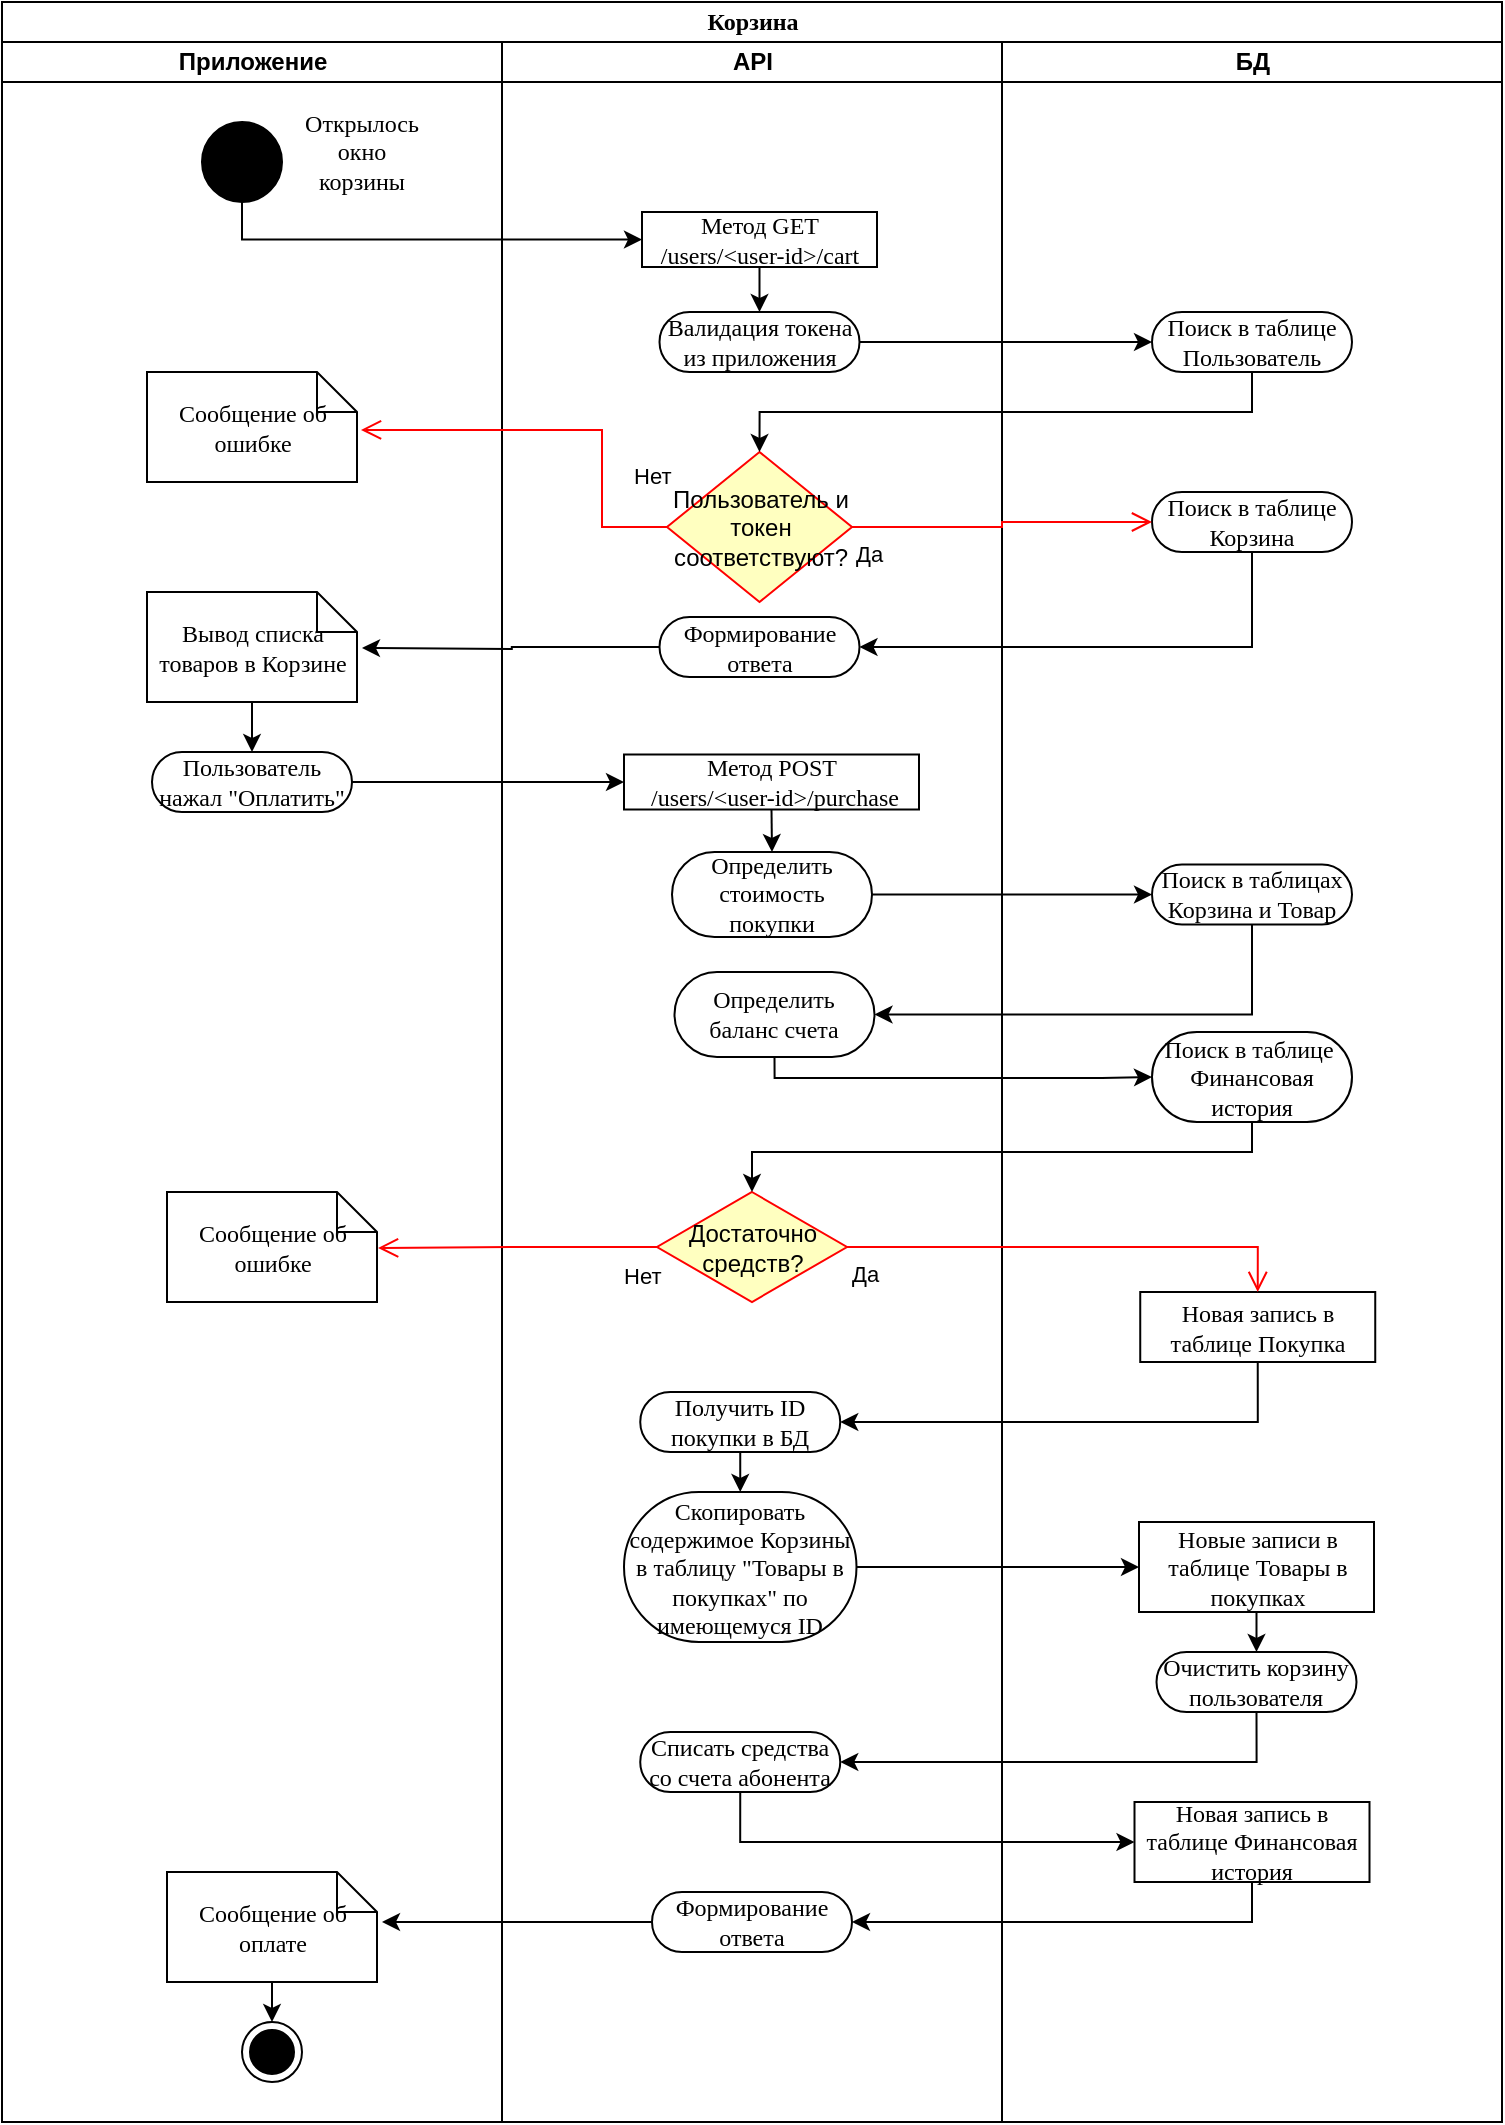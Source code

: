 <mxfile version="20.3.0" type="device"><diagram name="Page-1" id="0783ab3e-0a74-02c8-0abd-f7b4e66b4bec"><mxGraphModel dx="1422" dy="868" grid="1" gridSize="10" guides="1" tooltips="1" connect="1" arrows="1" fold="1" page="1" pageScale="1" pageWidth="850" pageHeight="1100" background="none" math="0" shadow="0"><root><mxCell id="0"/><mxCell id="1" parent="0"/><mxCell id="1c1d494c118603dd-1" value="Корзина" style="swimlane;html=1;childLayout=stackLayout;startSize=20;rounded=0;shadow=0;comic=0;labelBackgroundColor=none;strokeWidth=1;fontFamily=Verdana;fontSize=12;align=center;" parent="1" vertex="1"><mxGeometry x="40" y="30" width="750" height="1060" as="geometry"/></mxCell><mxCell id="1c1d494c118603dd-2" value="Приложение" style="swimlane;html=1;startSize=20;" parent="1c1d494c118603dd-1" vertex="1"><mxGeometry y="20" width="250" height="1040" as="geometry"/></mxCell><mxCell id="60571a20871a0731-4" value="" style="ellipse;whiteSpace=wrap;html=1;rounded=0;shadow=0;comic=0;labelBackgroundColor=none;strokeWidth=1;fillColor=#000000;fontFamily=Verdana;fontSize=12;align=center;" parent="1c1d494c118603dd-2" vertex="1"><mxGeometry x="100" y="40" width="40" height="40" as="geometry"/></mxCell><mxCell id="r3UgvurVyZAMj0sdFlId-1" value="&lt;font face=&quot;Verdana&quot;&gt;Открылось окно корзины&lt;/font&gt;" style="text;html=1;strokeColor=none;fillColor=none;align=center;verticalAlign=middle;whiteSpace=wrap;rounded=0;" parent="1c1d494c118603dd-2" vertex="1"><mxGeometry x="150" y="40" width="60" height="30" as="geometry"/></mxCell><mxCell id="vRtvnYASfrfjT17JIGCq-29" value="Сообщение об ошибке" style="shape=note;whiteSpace=wrap;html=1;rounded=0;shadow=0;comic=0;labelBackgroundColor=none;strokeWidth=1;fontFamily=Verdana;fontSize=12;align=center;size=20;" parent="1c1d494c118603dd-2" vertex="1"><mxGeometry x="72.5" y="165" width="105" height="55" as="geometry"/></mxCell><mxCell id="9ROEcL1nkC8CjOMjEzlu-3" style="edgeStyle=orthogonalEdgeStyle;rounded=0;orthogonalLoop=1;jettySize=auto;html=1;exitX=0.5;exitY=1;exitDx=0;exitDy=0;exitPerimeter=0;entryX=0.5;entryY=0;entryDx=0;entryDy=0;" edge="1" parent="1c1d494c118603dd-2" source="vRtvnYASfrfjT17JIGCq-33" target="9ROEcL1nkC8CjOMjEzlu-2"><mxGeometry relative="1" as="geometry"/></mxCell><mxCell id="vRtvnYASfrfjT17JIGCq-33" value="Вывод списка товаров в Корзине" style="shape=note;whiteSpace=wrap;html=1;rounded=0;shadow=0;comic=0;labelBackgroundColor=none;strokeWidth=1;fontFamily=Verdana;fontSize=12;align=center;size=20;" parent="1c1d494c118603dd-2" vertex="1"><mxGeometry x="72.5" y="275" width="105" height="55" as="geometry"/></mxCell><mxCell id="9ROEcL1nkC8CjOMjEzlu-2" value="Пользователь нажал &quot;Оплатить&quot;" style="rounded=1;whiteSpace=wrap;html=1;shadow=0;comic=0;labelBackgroundColor=none;strokeWidth=1;fontFamily=Verdana;fontSize=12;align=center;arcSize=50;" vertex="1" parent="1c1d494c118603dd-2"><mxGeometry x="75" y="355" width="100" height="30" as="geometry"/></mxCell><mxCell id="9ROEcL1nkC8CjOMjEzlu-36" value="Сообщение об ошибке" style="shape=note;whiteSpace=wrap;html=1;rounded=0;shadow=0;comic=0;labelBackgroundColor=none;strokeWidth=1;fontFamily=Verdana;fontSize=12;align=center;size=20;" vertex="1" parent="1c1d494c118603dd-2"><mxGeometry x="82.5" y="575" width="105" height="55" as="geometry"/></mxCell><mxCell id="9ROEcL1nkC8CjOMjEzlu-44" style="edgeStyle=orthogonalEdgeStyle;rounded=0;orthogonalLoop=1;jettySize=auto;html=1;exitX=0.5;exitY=1;exitDx=0;exitDy=0;exitPerimeter=0;entryX=0.5;entryY=0;entryDx=0;entryDy=0;" edge="1" parent="1c1d494c118603dd-2" source="9ROEcL1nkC8CjOMjEzlu-42" target="9ROEcL1nkC8CjOMjEzlu-43"><mxGeometry relative="1" as="geometry"/></mxCell><mxCell id="9ROEcL1nkC8CjOMjEzlu-42" value="Сообщение об оплате" style="shape=note;whiteSpace=wrap;html=1;rounded=0;shadow=0;comic=0;labelBackgroundColor=none;strokeWidth=1;fontFamily=Verdana;fontSize=12;align=center;size=20;" vertex="1" parent="1c1d494c118603dd-2"><mxGeometry x="82.5" y="915" width="105" height="55" as="geometry"/></mxCell><mxCell id="9ROEcL1nkC8CjOMjEzlu-43" value="" style="ellipse;html=1;shape=endState;fillColor=#000000;strokeColor=#000000;" vertex="1" parent="1c1d494c118603dd-2"><mxGeometry x="120" y="990" width="30" height="30" as="geometry"/></mxCell><mxCell id="1c1d494c118603dd-3" value="API" style="swimlane;html=1;startSize=20;" parent="1c1d494c118603dd-1" vertex="1"><mxGeometry x="250" y="20" width="250" height="1040" as="geometry"/></mxCell><mxCell id="vRtvnYASfrfjT17JIGCq-17" style="edgeStyle=orthogonalEdgeStyle;rounded=0;orthogonalLoop=1;jettySize=auto;html=1;exitX=0.5;exitY=1;exitDx=0;exitDy=0;entryX=0.5;entryY=0;entryDx=0;entryDy=0;" parent="1c1d494c118603dd-3" source="vRtvnYASfrfjT17JIGCq-3" target="vRtvnYASfrfjT17JIGCq-16" edge="1"><mxGeometry relative="1" as="geometry"/></mxCell><mxCell id="vRtvnYASfrfjT17JIGCq-3" value="Метод GET /users/&amp;lt;user-id&amp;gt;/cart" style="rounded=0;whiteSpace=wrap;html=1;shadow=0;comic=0;labelBackgroundColor=none;strokeWidth=1;fontFamily=Verdana;fontSize=12;align=center;arcSize=50;" parent="1c1d494c118603dd-3" vertex="1"><mxGeometry x="70" y="85" width="117.5" height="27.5" as="geometry"/></mxCell><mxCell id="vRtvnYASfrfjT17JIGCq-16" value="Валидация токена из приложения" style="rounded=1;whiteSpace=wrap;html=1;shadow=0;comic=0;labelBackgroundColor=none;strokeWidth=1;fontFamily=Verdana;fontSize=12;align=center;arcSize=50;" parent="1c1d494c118603dd-3" vertex="1"><mxGeometry x="78.75" y="135" width="100" height="30" as="geometry"/></mxCell><mxCell id="vRtvnYASfrfjT17JIGCq-25" value="Пользователь и токен соответствуют?" style="rhombus;whiteSpace=wrap;html=1;fillColor=#ffffc0;strokeColor=#ff0000;" parent="1c1d494c118603dd-3" vertex="1"><mxGeometry x="82.5" y="205" width="92.5" height="75" as="geometry"/></mxCell><mxCell id="vRtvnYASfrfjT17JIGCq-31" value="Формирование ответа" style="rounded=1;whiteSpace=wrap;html=1;shadow=0;comic=0;labelBackgroundColor=none;strokeWidth=1;fontFamily=Verdana;fontSize=12;align=center;arcSize=50;" parent="1c1d494c118603dd-3" vertex="1"><mxGeometry x="78.75" y="287.5" width="100" height="30" as="geometry"/></mxCell><mxCell id="9ROEcL1nkC8CjOMjEzlu-25" style="edgeStyle=orthogonalEdgeStyle;rounded=0;orthogonalLoop=1;jettySize=auto;html=1;exitX=0.5;exitY=1;exitDx=0;exitDy=0;entryX=0.5;entryY=0;entryDx=0;entryDy=0;" edge="1" parent="1c1d494c118603dd-3" source="9ROEcL1nkC8CjOMjEzlu-4" target="9ROEcL1nkC8CjOMjEzlu-22"><mxGeometry relative="1" as="geometry"/></mxCell><mxCell id="9ROEcL1nkC8CjOMjEzlu-4" value="Метод POST&lt;br&gt;&amp;nbsp;/users/&amp;lt;user-id&amp;gt;/purchase" style="rounded=0;whiteSpace=wrap;html=1;shadow=0;comic=0;labelBackgroundColor=none;strokeWidth=1;fontFamily=Verdana;fontSize=12;align=center;arcSize=50;" vertex="1" parent="1c1d494c118603dd-3"><mxGeometry x="61" y="356.25" width="147.5" height="27.5" as="geometry"/></mxCell><mxCell id="9ROEcL1nkC8CjOMjEzlu-20" style="edgeStyle=orthogonalEdgeStyle;rounded=0;orthogonalLoop=1;jettySize=auto;html=1;exitX=0.5;exitY=1;exitDx=0;exitDy=0;entryX=0.5;entryY=0;entryDx=0;entryDy=0;" edge="1" parent="1c1d494c118603dd-3" source="9ROEcL1nkC8CjOMjEzlu-10" target="9ROEcL1nkC8CjOMjEzlu-9"><mxGeometry relative="1" as="geometry"/></mxCell><mxCell id="9ROEcL1nkC8CjOMjEzlu-10" value="Получить ID покупки в БД" style="rounded=1;whiteSpace=wrap;html=1;shadow=0;comic=0;labelBackgroundColor=none;strokeWidth=1;fontFamily=Verdana;fontSize=12;align=center;arcSize=50;" vertex="1" parent="1c1d494c118603dd-3"><mxGeometry x="69.12" y="675" width="100" height="30" as="geometry"/></mxCell><mxCell id="9ROEcL1nkC8CjOMjEzlu-18" value="Списать средства со счета абонента" style="rounded=1;whiteSpace=wrap;html=1;shadow=0;comic=0;labelBackgroundColor=none;strokeWidth=1;fontFamily=Verdana;fontSize=12;align=center;arcSize=50;" vertex="1" parent="1c1d494c118603dd-3"><mxGeometry x="69.12" y="845" width="100" height="30" as="geometry"/></mxCell><mxCell id="9ROEcL1nkC8CjOMjEzlu-9" value="Скопировать содержимое Корзины в таблицу &quot;Товары в покупках&quot; по имеющемуся ID" style="rounded=1;whiteSpace=wrap;html=1;shadow=0;comic=0;labelBackgroundColor=none;strokeWidth=1;fontFamily=Verdana;fontSize=12;align=center;arcSize=50;" vertex="1" parent="1c1d494c118603dd-3"><mxGeometry x="61.0" y="725" width="116.25" height="75" as="geometry"/></mxCell><mxCell id="9ROEcL1nkC8CjOMjEzlu-22" value="Определить стоимость покупки" style="rounded=1;whiteSpace=wrap;html=1;shadow=0;comic=0;labelBackgroundColor=none;strokeWidth=1;fontFamily=Verdana;fontSize=12;align=center;arcSize=50;" vertex="1" parent="1c1d494c118603dd-3"><mxGeometry x="85" y="405" width="100" height="42.5" as="geometry"/></mxCell><mxCell id="9ROEcL1nkC8CjOMjEzlu-26" value="Определить баланс счета" style="rounded=1;whiteSpace=wrap;html=1;shadow=0;comic=0;labelBackgroundColor=none;strokeWidth=1;fontFamily=Verdana;fontSize=12;align=center;arcSize=50;" vertex="1" parent="1c1d494c118603dd-3"><mxGeometry x="86.25" y="465" width="100" height="42.5" as="geometry"/></mxCell><mxCell id="9ROEcL1nkC8CjOMjEzlu-33" value="Достаточно средств?" style="rhombus;whiteSpace=wrap;html=1;fillColor=#ffffc0;strokeColor=#ff0000;" vertex="1" parent="1c1d494c118603dd-3"><mxGeometry x="77.5" y="575" width="95" height="55" as="geometry"/></mxCell><mxCell id="9ROEcL1nkC8CjOMjEzlu-39" value="Формирование ответа" style="rounded=1;whiteSpace=wrap;html=1;shadow=0;comic=0;labelBackgroundColor=none;strokeWidth=1;fontFamily=Verdana;fontSize=12;align=center;arcSize=50;" vertex="1" parent="1c1d494c118603dd-3"><mxGeometry x="75" y="925" width="100" height="30" as="geometry"/></mxCell><mxCell id="9ROEcL1nkC8CjOMjEzlu-11" style="edgeStyle=orthogonalEdgeStyle;rounded=0;orthogonalLoop=1;jettySize=auto;html=1;exitX=0.5;exitY=1;exitDx=0;exitDy=0;entryX=1;entryY=0.5;entryDx=0;entryDy=0;" edge="1" parent="1c1d494c118603dd-1" source="9ROEcL1nkC8CjOMjEzlu-8" target="9ROEcL1nkC8CjOMjEzlu-10"><mxGeometry relative="1" as="geometry"/></mxCell><mxCell id="9ROEcL1nkC8CjOMjEzlu-19" style="edgeStyle=orthogonalEdgeStyle;rounded=0;orthogonalLoop=1;jettySize=auto;html=1;exitX=0.5;exitY=1;exitDx=0;exitDy=0;entryX=1;entryY=0.5;entryDx=0;entryDy=0;" edge="1" parent="1c1d494c118603dd-1" source="9ROEcL1nkC8CjOMjEzlu-13" target="9ROEcL1nkC8CjOMjEzlu-18"><mxGeometry relative="1" as="geometry"/></mxCell><mxCell id="9ROEcL1nkC8CjOMjEzlu-21" style="edgeStyle=orthogonalEdgeStyle;rounded=0;orthogonalLoop=1;jettySize=auto;html=1;exitX=1;exitY=0.5;exitDx=0;exitDy=0;" edge="1" parent="1c1d494c118603dd-1" source="9ROEcL1nkC8CjOMjEzlu-9" target="9ROEcL1nkC8CjOMjEzlu-15"><mxGeometry relative="1" as="geometry"/></mxCell><mxCell id="1c1d494c118603dd-4" value="БД" style="swimlane;html=1;startSize=20;" parent="1c1d494c118603dd-1" vertex="1"><mxGeometry x="500" y="20" width="250" height="1040" as="geometry"><mxRectangle x="500" y="20" width="40" height="970" as="alternateBounds"/></mxGeometry></mxCell><mxCell id="vRtvnYASfrfjT17JIGCq-21" value="Поиск в таблице Пользователь" style="rounded=1;whiteSpace=wrap;html=1;shadow=0;comic=0;labelBackgroundColor=none;strokeWidth=1;fontFamily=Verdana;fontSize=12;align=center;arcSize=50;" parent="1c1d494c118603dd-4" vertex="1"><mxGeometry x="75" y="135" width="100" height="30" as="geometry"/></mxCell><mxCell id="9ROEcL1nkC8CjOMjEzlu-1" value="Поиск в таблице Корзина" style="rounded=1;whiteSpace=wrap;html=1;shadow=0;comic=0;labelBackgroundColor=none;strokeWidth=1;fontFamily=Verdana;fontSize=12;align=center;arcSize=50;" vertex="1" parent="1c1d494c118603dd-4"><mxGeometry x="75" y="225" width="100" height="30" as="geometry"/></mxCell><mxCell id="9ROEcL1nkC8CjOMjEzlu-8" value="Новая запись в таблице Покупка" style="rounded=0;whiteSpace=wrap;html=1;shadow=0;comic=0;labelBackgroundColor=none;strokeWidth=1;fontFamily=Verdana;fontSize=12;align=center;arcSize=50;" vertex="1" parent="1c1d494c118603dd-4"><mxGeometry x="69.12" y="625" width="117.5" height="35" as="geometry"/></mxCell><mxCell id="9ROEcL1nkC8CjOMjEzlu-13" value="Очистить корзину пользователя" style="rounded=1;whiteSpace=wrap;html=1;shadow=0;comic=0;labelBackgroundColor=none;strokeWidth=1;fontFamily=Verdana;fontSize=12;align=center;arcSize=50;" vertex="1" parent="1c1d494c118603dd-4"><mxGeometry x="77.25" y="805" width="100" height="30" as="geometry"/></mxCell><mxCell id="9ROEcL1nkC8CjOMjEzlu-17" style="edgeStyle=orthogonalEdgeStyle;rounded=0;orthogonalLoop=1;jettySize=auto;html=1;exitX=0.5;exitY=1;exitDx=0;exitDy=0;entryX=0.5;entryY=0;entryDx=0;entryDy=0;" edge="1" parent="1c1d494c118603dd-4" source="9ROEcL1nkC8CjOMjEzlu-15" target="9ROEcL1nkC8CjOMjEzlu-13"><mxGeometry relative="1" as="geometry"/></mxCell><mxCell id="9ROEcL1nkC8CjOMjEzlu-15" value="Новые записи в таблице Товары в покупках" style="rounded=0;whiteSpace=wrap;html=1;shadow=0;comic=0;labelBackgroundColor=none;strokeWidth=1;fontFamily=Verdana;fontSize=12;align=center;arcSize=50;" vertex="1" parent="1c1d494c118603dd-4"><mxGeometry x="68.5" y="740" width="117.5" height="45" as="geometry"/></mxCell><mxCell id="9ROEcL1nkC8CjOMjEzlu-23" value="Поиск в таблицах Корзина и Товар" style="rounded=1;whiteSpace=wrap;html=1;shadow=0;comic=0;labelBackgroundColor=none;strokeWidth=1;fontFamily=Verdana;fontSize=12;align=center;arcSize=50;" vertex="1" parent="1c1d494c118603dd-4"><mxGeometry x="75" y="411.25" width="100" height="30" as="geometry"/></mxCell><mxCell id="9ROEcL1nkC8CjOMjEzlu-27" value="Поиск в таблице&amp;nbsp; Финансовая история" style="rounded=1;whiteSpace=wrap;html=1;shadow=0;comic=0;labelBackgroundColor=none;strokeWidth=1;fontFamily=Verdana;fontSize=12;align=center;arcSize=50;" vertex="1" parent="1c1d494c118603dd-4"><mxGeometry x="75" y="495" width="100" height="45" as="geometry"/></mxCell><mxCell id="9ROEcL1nkC8CjOMjEzlu-37" value="Новая запись в таблице Финансовая история" style="rounded=0;whiteSpace=wrap;html=1;shadow=0;comic=0;labelBackgroundColor=none;strokeWidth=1;fontFamily=Verdana;fontSize=12;align=center;arcSize=50;" vertex="1" parent="1c1d494c118603dd-4"><mxGeometry x="66.25" y="880" width="117.5" height="40" as="geometry"/></mxCell><mxCell id="vRtvnYASfrfjT17JIGCq-22" style="edgeStyle=orthogonalEdgeStyle;rounded=0;orthogonalLoop=1;jettySize=auto;html=1;exitX=1;exitY=0.5;exitDx=0;exitDy=0;entryX=0;entryY=0.5;entryDx=0;entryDy=0;" parent="1c1d494c118603dd-1" source="vRtvnYASfrfjT17JIGCq-16" target="vRtvnYASfrfjT17JIGCq-21" edge="1"><mxGeometry relative="1" as="geometry"/></mxCell><mxCell id="vRtvnYASfrfjT17JIGCq-26" value="Нет" style="edgeStyle=orthogonalEdgeStyle;html=1;align=left;verticalAlign=bottom;endArrow=open;endSize=8;strokeColor=#ff0000;rounded=0;entryX=1.019;entryY=0.527;entryDx=0;entryDy=0;entryPerimeter=0;exitX=0;exitY=0.5;exitDx=0;exitDy=0;" parent="1c1d494c118603dd-1" source="vRtvnYASfrfjT17JIGCq-25" target="vRtvnYASfrfjT17JIGCq-29" edge="1"><mxGeometry x="-0.806" y="-17" relative="1" as="geometry"><mxPoint x="200" y="275" as="targetPoint"/><mxPoint x="310" y="245" as="sourcePoint"/><Array as="points"><mxPoint x="300" y="263"/><mxPoint x="300" y="214"/></Array><mxPoint x="1" as="offset"/></mxGeometry></mxCell><mxCell id="vRtvnYASfrfjT17JIGCq-27" value="Да" style="edgeStyle=orthogonalEdgeStyle;html=1;align=left;verticalAlign=top;endArrow=open;endSize=8;strokeColor=#ff0000;rounded=0;entryX=0;entryY=0.5;entryDx=0;entryDy=0;" parent="1c1d494c118603dd-1" source="vRtvnYASfrfjT17JIGCq-25" target="9ROEcL1nkC8CjOMjEzlu-1" edge="1"><mxGeometry x="-1" relative="1" as="geometry"><mxPoint x="372.5" y="395" as="targetPoint"/></mxGeometry></mxCell><mxCell id="vRtvnYASfrfjT17JIGCq-32" style="edgeStyle=orthogonalEdgeStyle;rounded=0;orthogonalLoop=1;jettySize=auto;html=1;exitX=0.5;exitY=1;exitDx=0;exitDy=0;entryX=1;entryY=0.5;entryDx=0;entryDy=0;" parent="1c1d494c118603dd-1" source="9ROEcL1nkC8CjOMjEzlu-1" target="vRtvnYASfrfjT17JIGCq-31" edge="1"><mxGeometry relative="1" as="geometry"><mxPoint x="637.5" y="373.75" as="sourcePoint"/></mxGeometry></mxCell><mxCell id="vRtvnYASfrfjT17JIGCq-34" style="edgeStyle=orthogonalEdgeStyle;rounded=0;orthogonalLoop=1;jettySize=auto;html=1;exitX=0;exitY=0.5;exitDx=0;exitDy=0;" parent="1c1d494c118603dd-1" source="vRtvnYASfrfjT17JIGCq-31" edge="1"><mxGeometry relative="1" as="geometry"><mxPoint x="180" y="323" as="targetPoint"/></mxGeometry></mxCell><mxCell id="r3UgvurVyZAMj0sdFlId-4" value="" style="edgeStyle=orthogonalEdgeStyle;rounded=0;orthogonalLoop=1;jettySize=auto;html=1;entryX=0;entryY=0.5;entryDx=0;entryDy=0;" parent="1c1d494c118603dd-1" source="60571a20871a0731-4" target="vRtvnYASfrfjT17JIGCq-3" edge="1"><mxGeometry relative="1" as="geometry"><mxPoint x="120" y="125" as="targetPoint"/><Array as="points"><mxPoint x="120" y="119"/></Array></mxGeometry></mxCell><mxCell id="vRtvnYASfrfjT17JIGCq-23" style="edgeStyle=orthogonalEdgeStyle;rounded=0;orthogonalLoop=1;jettySize=auto;html=1;exitX=0.5;exitY=1;exitDx=0;exitDy=0;entryX=0.5;entryY=0;entryDx=0;entryDy=0;" parent="1c1d494c118603dd-1" source="vRtvnYASfrfjT17JIGCq-21" target="vRtvnYASfrfjT17JIGCq-25" edge="1"><mxGeometry relative="1" as="geometry"><mxPoint x="625" y="235" as="targetPoint"/></mxGeometry></mxCell><mxCell id="9ROEcL1nkC8CjOMjEzlu-5" style="edgeStyle=orthogonalEdgeStyle;rounded=0;orthogonalLoop=1;jettySize=auto;html=1;exitX=1;exitY=0.5;exitDx=0;exitDy=0;entryX=0;entryY=0.5;entryDx=0;entryDy=0;" edge="1" parent="1c1d494c118603dd-1" source="9ROEcL1nkC8CjOMjEzlu-2" target="9ROEcL1nkC8CjOMjEzlu-4"><mxGeometry relative="1" as="geometry"/></mxCell><mxCell id="9ROEcL1nkC8CjOMjEzlu-24" style="edgeStyle=orthogonalEdgeStyle;rounded=0;orthogonalLoop=1;jettySize=auto;html=1;exitX=1;exitY=0.5;exitDx=0;exitDy=0;entryX=0;entryY=0.5;entryDx=0;entryDy=0;" edge="1" parent="1c1d494c118603dd-1" source="9ROEcL1nkC8CjOMjEzlu-22" target="9ROEcL1nkC8CjOMjEzlu-23"><mxGeometry relative="1" as="geometry"/></mxCell><mxCell id="9ROEcL1nkC8CjOMjEzlu-28" style="edgeStyle=orthogonalEdgeStyle;rounded=0;orthogonalLoop=1;jettySize=auto;html=1;exitX=0.5;exitY=1;exitDx=0;exitDy=0;entryX=1;entryY=0.5;entryDx=0;entryDy=0;" edge="1" parent="1c1d494c118603dd-1" source="9ROEcL1nkC8CjOMjEzlu-23" target="9ROEcL1nkC8CjOMjEzlu-26"><mxGeometry relative="1" as="geometry"/></mxCell><mxCell id="9ROEcL1nkC8CjOMjEzlu-29" style="edgeStyle=orthogonalEdgeStyle;rounded=0;orthogonalLoop=1;jettySize=auto;html=1;exitX=0.5;exitY=1;exitDx=0;exitDy=0;entryX=0;entryY=0.5;entryDx=0;entryDy=0;" edge="1" parent="1c1d494c118603dd-1" source="9ROEcL1nkC8CjOMjEzlu-26" target="9ROEcL1nkC8CjOMjEzlu-27"><mxGeometry relative="1" as="geometry"><Array as="points"><mxPoint x="386" y="538"/><mxPoint x="550" y="538"/></Array></mxGeometry></mxCell><mxCell id="9ROEcL1nkC8CjOMjEzlu-31" style="edgeStyle=orthogonalEdgeStyle;rounded=0;orthogonalLoop=1;jettySize=auto;html=1;exitX=0.5;exitY=1;exitDx=0;exitDy=0;entryX=0.5;entryY=0;entryDx=0;entryDy=0;" edge="1" parent="1c1d494c118603dd-1" source="9ROEcL1nkC8CjOMjEzlu-27" target="9ROEcL1nkC8CjOMjEzlu-33"><mxGeometry relative="1" as="geometry"><mxPoint x="375" y="595" as="targetPoint"/><Array as="points"><mxPoint x="625" y="575"/><mxPoint x="375" y="575"/></Array></mxGeometry></mxCell><mxCell id="9ROEcL1nkC8CjOMjEzlu-34" value="Нет" style="edgeStyle=orthogonalEdgeStyle;html=1;align=left;verticalAlign=bottom;endArrow=open;endSize=8;strokeColor=#ff0000;rounded=0;entryX=1.005;entryY=0.509;entryDx=0;entryDy=0;entryPerimeter=0;" edge="1" source="9ROEcL1nkC8CjOMjEzlu-33" parent="1c1d494c118603dd-1" target="9ROEcL1nkC8CjOMjEzlu-36"><mxGeometry x="-0.75" y="22" relative="1" as="geometry"><mxPoint x="515" y="625" as="targetPoint"/><mxPoint x="-1" y="1" as="offset"/></mxGeometry></mxCell><mxCell id="9ROEcL1nkC8CjOMjEzlu-35" value="Да" style="edgeStyle=orthogonalEdgeStyle;html=1;align=left;verticalAlign=top;endArrow=open;endSize=8;strokeColor=#ff0000;rounded=0;entryX=0.5;entryY=0;entryDx=0;entryDy=0;" edge="1" source="9ROEcL1nkC8CjOMjEzlu-33" parent="1c1d494c118603dd-1" target="9ROEcL1nkC8CjOMjEzlu-8"><mxGeometry x="-1" relative="1" as="geometry"><mxPoint x="375" y="705" as="targetPoint"/></mxGeometry></mxCell><mxCell id="9ROEcL1nkC8CjOMjEzlu-38" style="edgeStyle=orthogonalEdgeStyle;rounded=0;orthogonalLoop=1;jettySize=auto;html=1;exitX=0.5;exitY=1;exitDx=0;exitDy=0;entryX=0;entryY=0.5;entryDx=0;entryDy=0;" edge="1" parent="1c1d494c118603dd-1" source="9ROEcL1nkC8CjOMjEzlu-18" target="9ROEcL1nkC8CjOMjEzlu-37"><mxGeometry relative="1" as="geometry"/></mxCell><mxCell id="9ROEcL1nkC8CjOMjEzlu-40" style="edgeStyle=orthogonalEdgeStyle;rounded=0;orthogonalLoop=1;jettySize=auto;html=1;exitX=0.5;exitY=1;exitDx=0;exitDy=0;entryX=1;entryY=0.5;entryDx=0;entryDy=0;" edge="1" parent="1c1d494c118603dd-1" source="9ROEcL1nkC8CjOMjEzlu-37" target="9ROEcL1nkC8CjOMjEzlu-39"><mxGeometry relative="1" as="geometry"/></mxCell><mxCell id="9ROEcL1nkC8CjOMjEzlu-41" style="edgeStyle=orthogonalEdgeStyle;rounded=0;orthogonalLoop=1;jettySize=auto;html=1;exitX=0;exitY=0.5;exitDx=0;exitDy=0;" edge="1" parent="1c1d494c118603dd-1" source="9ROEcL1nkC8CjOMjEzlu-39"><mxGeometry relative="1" as="geometry"><mxPoint x="190" y="960" as="targetPoint"/></mxGeometry></mxCell></root></mxGraphModel></diagram></mxfile>